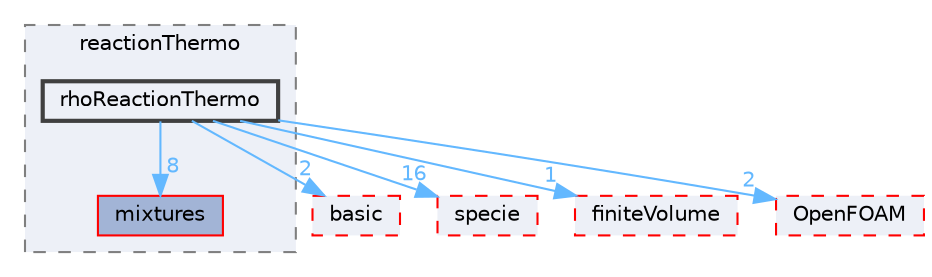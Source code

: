 digraph "src/thermophysicalModels/reactionThermo/rhoReactionThermo"
{
 // LATEX_PDF_SIZE
  bgcolor="transparent";
  edge [fontname=Helvetica,fontsize=10,labelfontname=Helvetica,labelfontsize=10];
  node [fontname=Helvetica,fontsize=10,shape=box,height=0.2,width=0.4];
  compound=true
  subgraph clusterdir_87c7a4a86ffb283740ec390ea55551cb {
    graph [ bgcolor="#edf0f7", pencolor="grey50", label="reactionThermo", fontname=Helvetica,fontsize=10 style="filled,dashed", URL="dir_87c7a4a86ffb283740ec390ea55551cb.html",tooltip=""]
  dir_4c3899116fa10d6c6748b991d6c665d1 [label="mixtures", fillcolor="#a2b4d6", color="red", style="filled", URL="dir_4c3899116fa10d6c6748b991d6c665d1.html",tooltip=""];
  dir_1a3c3f461d6e95efbbe76e3f2afd24f9 [label="rhoReactionThermo", fillcolor="#edf0f7", color="grey25", style="filled,bold", URL="dir_1a3c3f461d6e95efbbe76e3f2afd24f9.html",tooltip=""];
  }
  dir_38cb9973e0eaf6834e10b18bff965c4b [label="basic", fillcolor="#edf0f7", color="red", style="filled,dashed", URL="dir_38cb9973e0eaf6834e10b18bff965c4b.html",tooltip=""];
  dir_5c4bf53b114f4c9237cd4ef0431fc9bd [label="specie", fillcolor="#edf0f7", color="red", style="filled,dashed", URL="dir_5c4bf53b114f4c9237cd4ef0431fc9bd.html",tooltip=""];
  dir_9bd15774b555cf7259a6fa18f99fe99b [label="finiteVolume", fillcolor="#edf0f7", color="red", style="filled,dashed", URL="dir_9bd15774b555cf7259a6fa18f99fe99b.html",tooltip=""];
  dir_c5473ff19b20e6ec4dfe5c310b3778a8 [label="OpenFOAM", fillcolor="#edf0f7", color="red", style="filled,dashed", URL="dir_c5473ff19b20e6ec4dfe5c310b3778a8.html",tooltip=""];
  dir_1a3c3f461d6e95efbbe76e3f2afd24f9->dir_38cb9973e0eaf6834e10b18bff965c4b [headlabel="2", labeldistance=1.5 headhref="dir_003345_000219.html" href="dir_003345_000219.html" color="steelblue1" fontcolor="steelblue1"];
  dir_1a3c3f461d6e95efbbe76e3f2afd24f9->dir_4c3899116fa10d6c6748b991d6c665d1 [headlabel="8", labeldistance=1.5 headhref="dir_003345_002418.html" href="dir_003345_002418.html" color="steelblue1" fontcolor="steelblue1"];
  dir_1a3c3f461d6e95efbbe76e3f2afd24f9->dir_5c4bf53b114f4c9237cd4ef0431fc9bd [headlabel="16", labeldistance=1.5 headhref="dir_003345_003683.html" href="dir_003345_003683.html" color="steelblue1" fontcolor="steelblue1"];
  dir_1a3c3f461d6e95efbbe76e3f2afd24f9->dir_9bd15774b555cf7259a6fa18f99fe99b [headlabel="1", labeldistance=1.5 headhref="dir_003345_001387.html" href="dir_003345_001387.html" color="steelblue1" fontcolor="steelblue1"];
  dir_1a3c3f461d6e95efbbe76e3f2afd24f9->dir_c5473ff19b20e6ec4dfe5c310b3778a8 [headlabel="2", labeldistance=1.5 headhref="dir_003345_002695.html" href="dir_003345_002695.html" color="steelblue1" fontcolor="steelblue1"];
}
